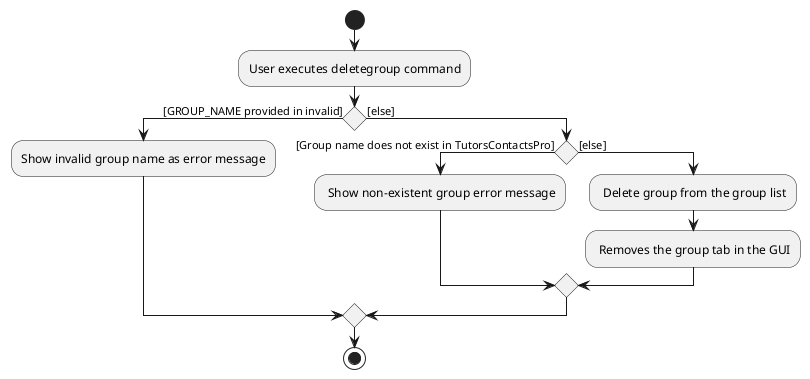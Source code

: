 @startuml
start
:User executes deletegroup command;

if () then ([GROUP_NAME provided in invalid])
    :Show invalid group name as error message;

else ([else])
    if () then ([Group name does not exist in TutorsContactsPro])
    : Show non-existent group error message;
    else([else])
    : Delete group from the group list;
    : Removes the group tab in the GUI;
    endif

endif
stop
@enduml
